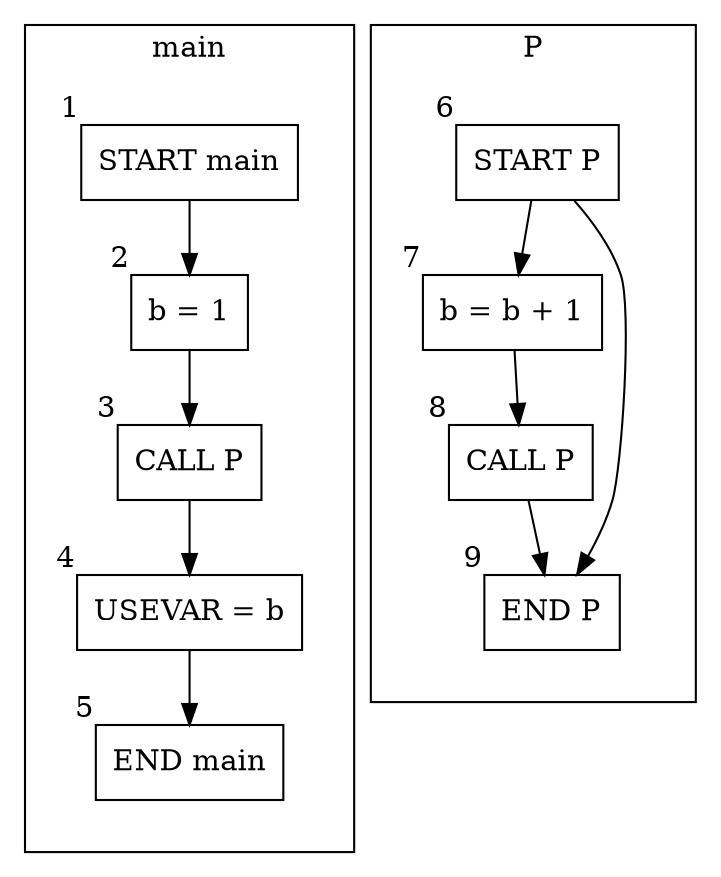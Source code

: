 digraph G {

	subgraph cluster_main {
		label = "main";
		margin = 25;
		node_1 [shape=box, xlabel="1", label="START main"];
		node_2 [shape=box, xlabel="2", label="b = 1"];
		node_3 [shape=box, xlabel="3", label="CALL P"];
		node_4 [shape=box, xlabel="4", label="USEVAR = b"];
		node_5 [shape=box, xlabel="5", label="END main"];
		node_1 -> node_2;
		node_2 -> node_3;
		node_3 -> node_4;
		node_4 -> node_5;
	}

	subgraph cluster_P {
		label = "P";
		margin = 25;
		node_6 [shape=box, xlabel="6", label="START P"];
		node_7 [shape=box, xlabel="7", label="b = b + 1"];
		node_8 [shape=box, xlabel="8", label="CALL P"];
		node_9 [shape=box, xlabel="9", label="END P"];
		node_6 -> node_7;
		node_6 -> node_9;
		node_7 -> node_8;
		node_8 -> node_9;
	}
}
